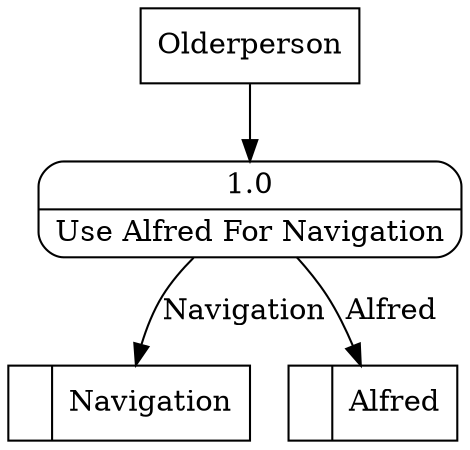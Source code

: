 digraph dfd2{ 
node[shape=record]
200 [label="<f0>  |<f1> Navigation " ];
201 [label="<f0>  |<f1> Alfred " ];
202 [label="Olderperson" shape=box];
203 [label="{<f0> 1.0|<f1> Use Alfred For Navigation }" shape=Mrecord];
202 -> 203
203 -> 201 [label="Alfred"]
203 -> 200 [label="Navigation"]
}